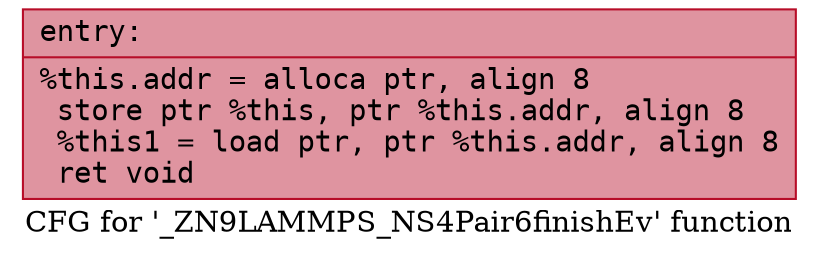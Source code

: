 digraph "CFG for '_ZN9LAMMPS_NS4Pair6finishEv' function" {
	label="CFG for '_ZN9LAMMPS_NS4Pair6finishEv' function";

	Node0x55f528d95130 [shape=record,color="#b70d28ff", style=filled, fillcolor="#b70d2870" fontname="Courier",label="{entry:\l|  %this.addr = alloca ptr, align 8\l  store ptr %this, ptr %this.addr, align 8\l  %this1 = load ptr, ptr %this.addr, align 8\l  ret void\l}"];
}
